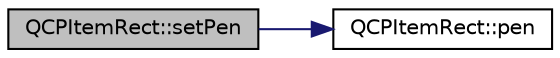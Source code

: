 digraph "QCPItemRect::setPen"
{
 // LATEX_PDF_SIZE
  edge [fontname="Helvetica",fontsize="10",labelfontname="Helvetica",labelfontsize="10"];
  node [fontname="Helvetica",fontsize="10",shape=record];
  rankdir="LR";
  Node1 [label="QCPItemRect::setPen",height=0.2,width=0.4,color="black", fillcolor="grey75", style="filled", fontcolor="black",tooltip=" "];
  Node1 -> Node2 [color="midnightblue",fontsize="10",style="solid",fontname="Helvetica"];
  Node2 [label="QCPItemRect::pen",height=0.2,width=0.4,color="black", fillcolor="white", style="filled",URL="$classQCPItemRect.html#a3ee2f580a3950dc11247f405ce8b6ecf",tooltip=" "];
}
